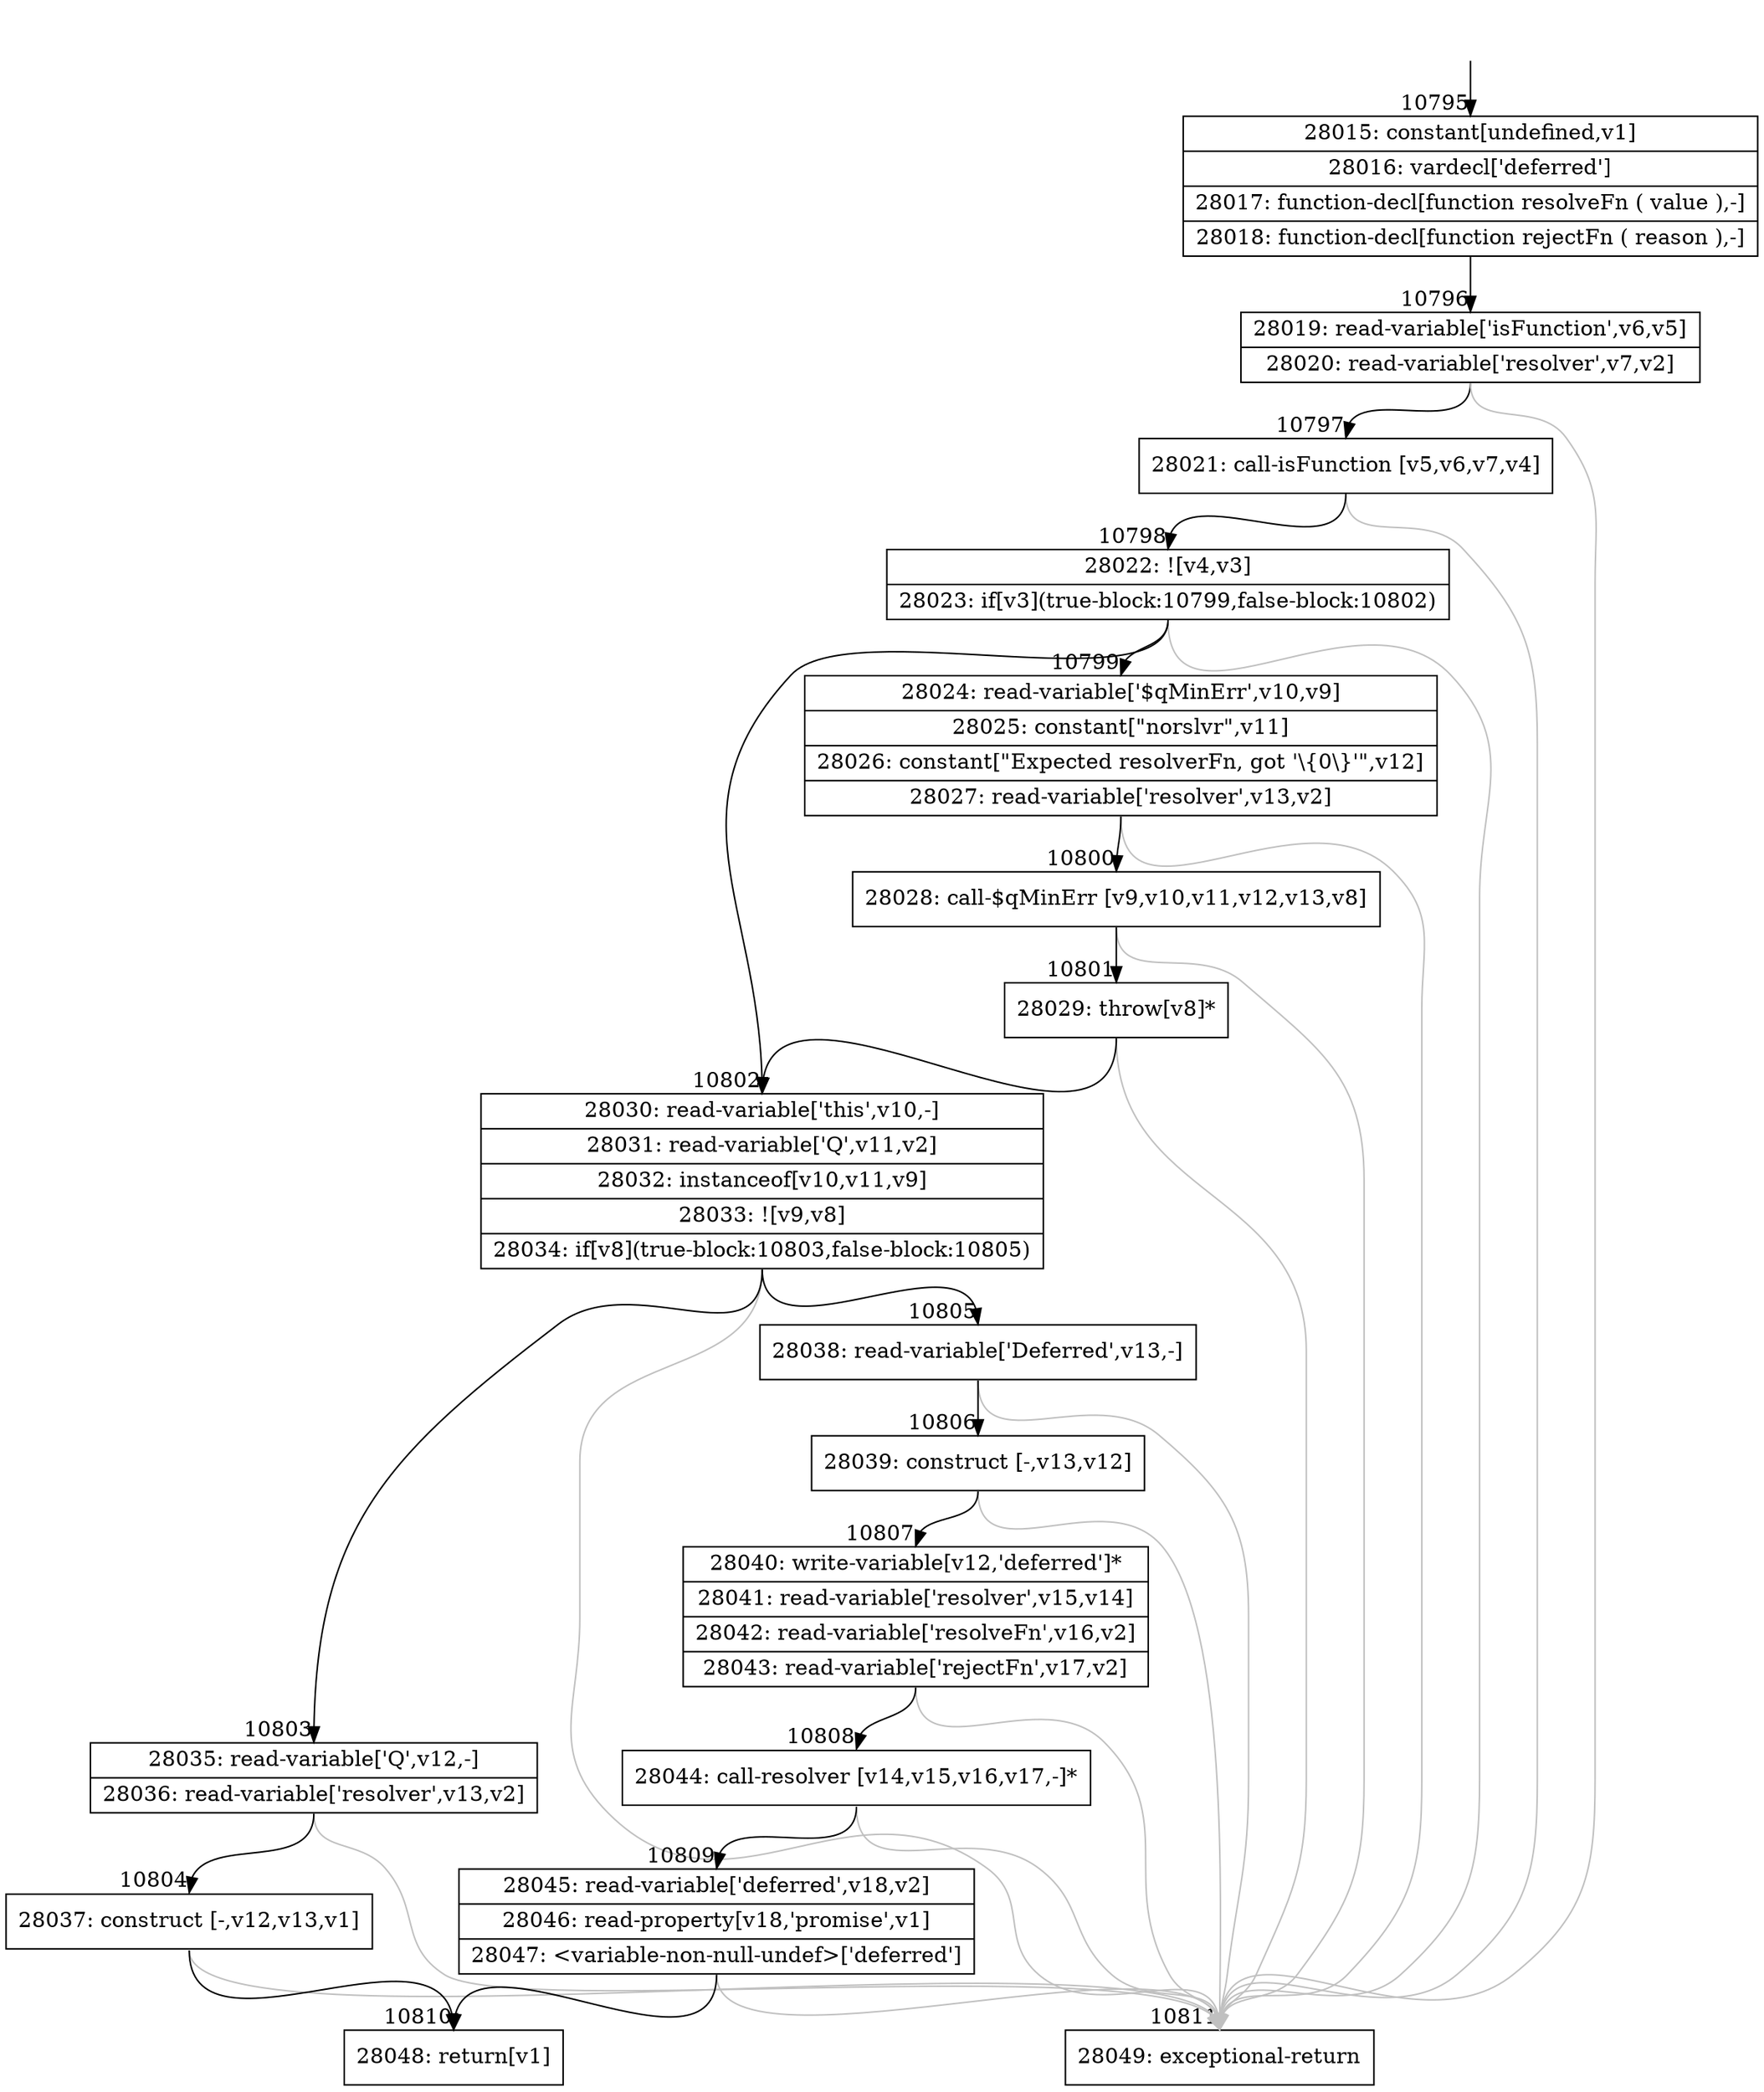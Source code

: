 digraph {
rankdir="TD"
BB_entry830[shape=none,label=""];
BB_entry830 -> BB10795 [tailport=s, headport=n, headlabel="    10795"]
BB10795 [shape=record label="{28015: constant[undefined,v1]|28016: vardecl['deferred']|28017: function-decl[function resolveFn ( value ),-]|28018: function-decl[function rejectFn ( reason ),-]}" ] 
BB10795 -> BB10796 [tailport=s, headport=n, headlabel="      10796"]
BB10796 [shape=record label="{28019: read-variable['isFunction',v6,v5]|28020: read-variable['resolver',v7,v2]}" ] 
BB10796 -> BB10797 [tailport=s, headport=n, headlabel="      10797"]
BB10796 -> BB10811 [tailport=s, headport=n, color=gray, headlabel="      10811"]
BB10797 [shape=record label="{28021: call-isFunction [v5,v6,v7,v4]}" ] 
BB10797 -> BB10798 [tailport=s, headport=n, headlabel="      10798"]
BB10797 -> BB10811 [tailport=s, headport=n, color=gray]
BB10798 [shape=record label="{28022: ![v4,v3]|28023: if[v3](true-block:10799,false-block:10802)}" ] 
BB10798 -> BB10799 [tailport=s, headport=n, headlabel="      10799"]
BB10798 -> BB10802 [tailport=s, headport=n, headlabel="      10802"]
BB10798 -> BB10811 [tailport=s, headport=n, color=gray]
BB10799 [shape=record label="{28024: read-variable['$qMinErr',v10,v9]|28025: constant[\"norslvr\",v11]|28026: constant[\"Expected resolverFn, got '\\\{0\\\}'\",v12]|28027: read-variable['resolver',v13,v2]}" ] 
BB10799 -> BB10800 [tailport=s, headport=n, headlabel="      10800"]
BB10799 -> BB10811 [tailport=s, headport=n, color=gray]
BB10800 [shape=record label="{28028: call-$qMinErr [v9,v10,v11,v12,v13,v8]}" ] 
BB10800 -> BB10801 [tailport=s, headport=n, headlabel="      10801"]
BB10800 -> BB10811 [tailport=s, headport=n, color=gray]
BB10801 [shape=record label="{28029: throw[v8]*}" ] 
BB10801 -> BB10802 [tailport=s, headport=n]
BB10801 -> BB10811 [tailport=s, headport=n, color=gray]
BB10802 [shape=record label="{28030: read-variable['this',v10,-]|28031: read-variable['Q',v11,v2]|28032: instanceof[v10,v11,v9]|28033: ![v9,v8]|28034: if[v8](true-block:10803,false-block:10805)}" ] 
BB10802 -> BB10803 [tailport=s, headport=n, headlabel="      10803"]
BB10802 -> BB10805 [tailport=s, headport=n, headlabel="      10805"]
BB10802 -> BB10811 [tailport=s, headport=n, color=gray]
BB10803 [shape=record label="{28035: read-variable['Q',v12,-]|28036: read-variable['resolver',v13,v2]}" ] 
BB10803 -> BB10804 [tailport=s, headport=n, headlabel="      10804"]
BB10803 -> BB10811 [tailport=s, headport=n, color=gray]
BB10804 [shape=record label="{28037: construct [-,v12,v13,v1]}" ] 
BB10804 -> BB10810 [tailport=s, headport=n, headlabel="      10810"]
BB10804 -> BB10811 [tailport=s, headport=n, color=gray]
BB10805 [shape=record label="{28038: read-variable['Deferred',v13,-]}" ] 
BB10805 -> BB10806 [tailport=s, headport=n, headlabel="      10806"]
BB10805 -> BB10811 [tailport=s, headport=n, color=gray]
BB10806 [shape=record label="{28039: construct [-,v13,v12]}" ] 
BB10806 -> BB10807 [tailport=s, headport=n, headlabel="      10807"]
BB10806 -> BB10811 [tailport=s, headport=n, color=gray]
BB10807 [shape=record label="{28040: write-variable[v12,'deferred']*|28041: read-variable['resolver',v15,v14]|28042: read-variable['resolveFn',v16,v2]|28043: read-variable['rejectFn',v17,v2]}" ] 
BB10807 -> BB10808 [tailport=s, headport=n, headlabel="      10808"]
BB10807 -> BB10811 [tailport=s, headport=n, color=gray]
BB10808 [shape=record label="{28044: call-resolver [v14,v15,v16,v17,-]*}" ] 
BB10808 -> BB10809 [tailport=s, headport=n, headlabel="      10809"]
BB10808 -> BB10811 [tailport=s, headport=n, color=gray]
BB10809 [shape=record label="{28045: read-variable['deferred',v18,v2]|28046: read-property[v18,'promise',v1]|28047: \<variable-non-null-undef\>['deferred']}" ] 
BB10809 -> BB10810 [tailport=s, headport=n]
BB10809 -> BB10811 [tailport=s, headport=n, color=gray]
BB10810 [shape=record label="{28048: return[v1]}" ] 
BB10811 [shape=record label="{28049: exceptional-return}" ] 
//#$~ 14827
}
